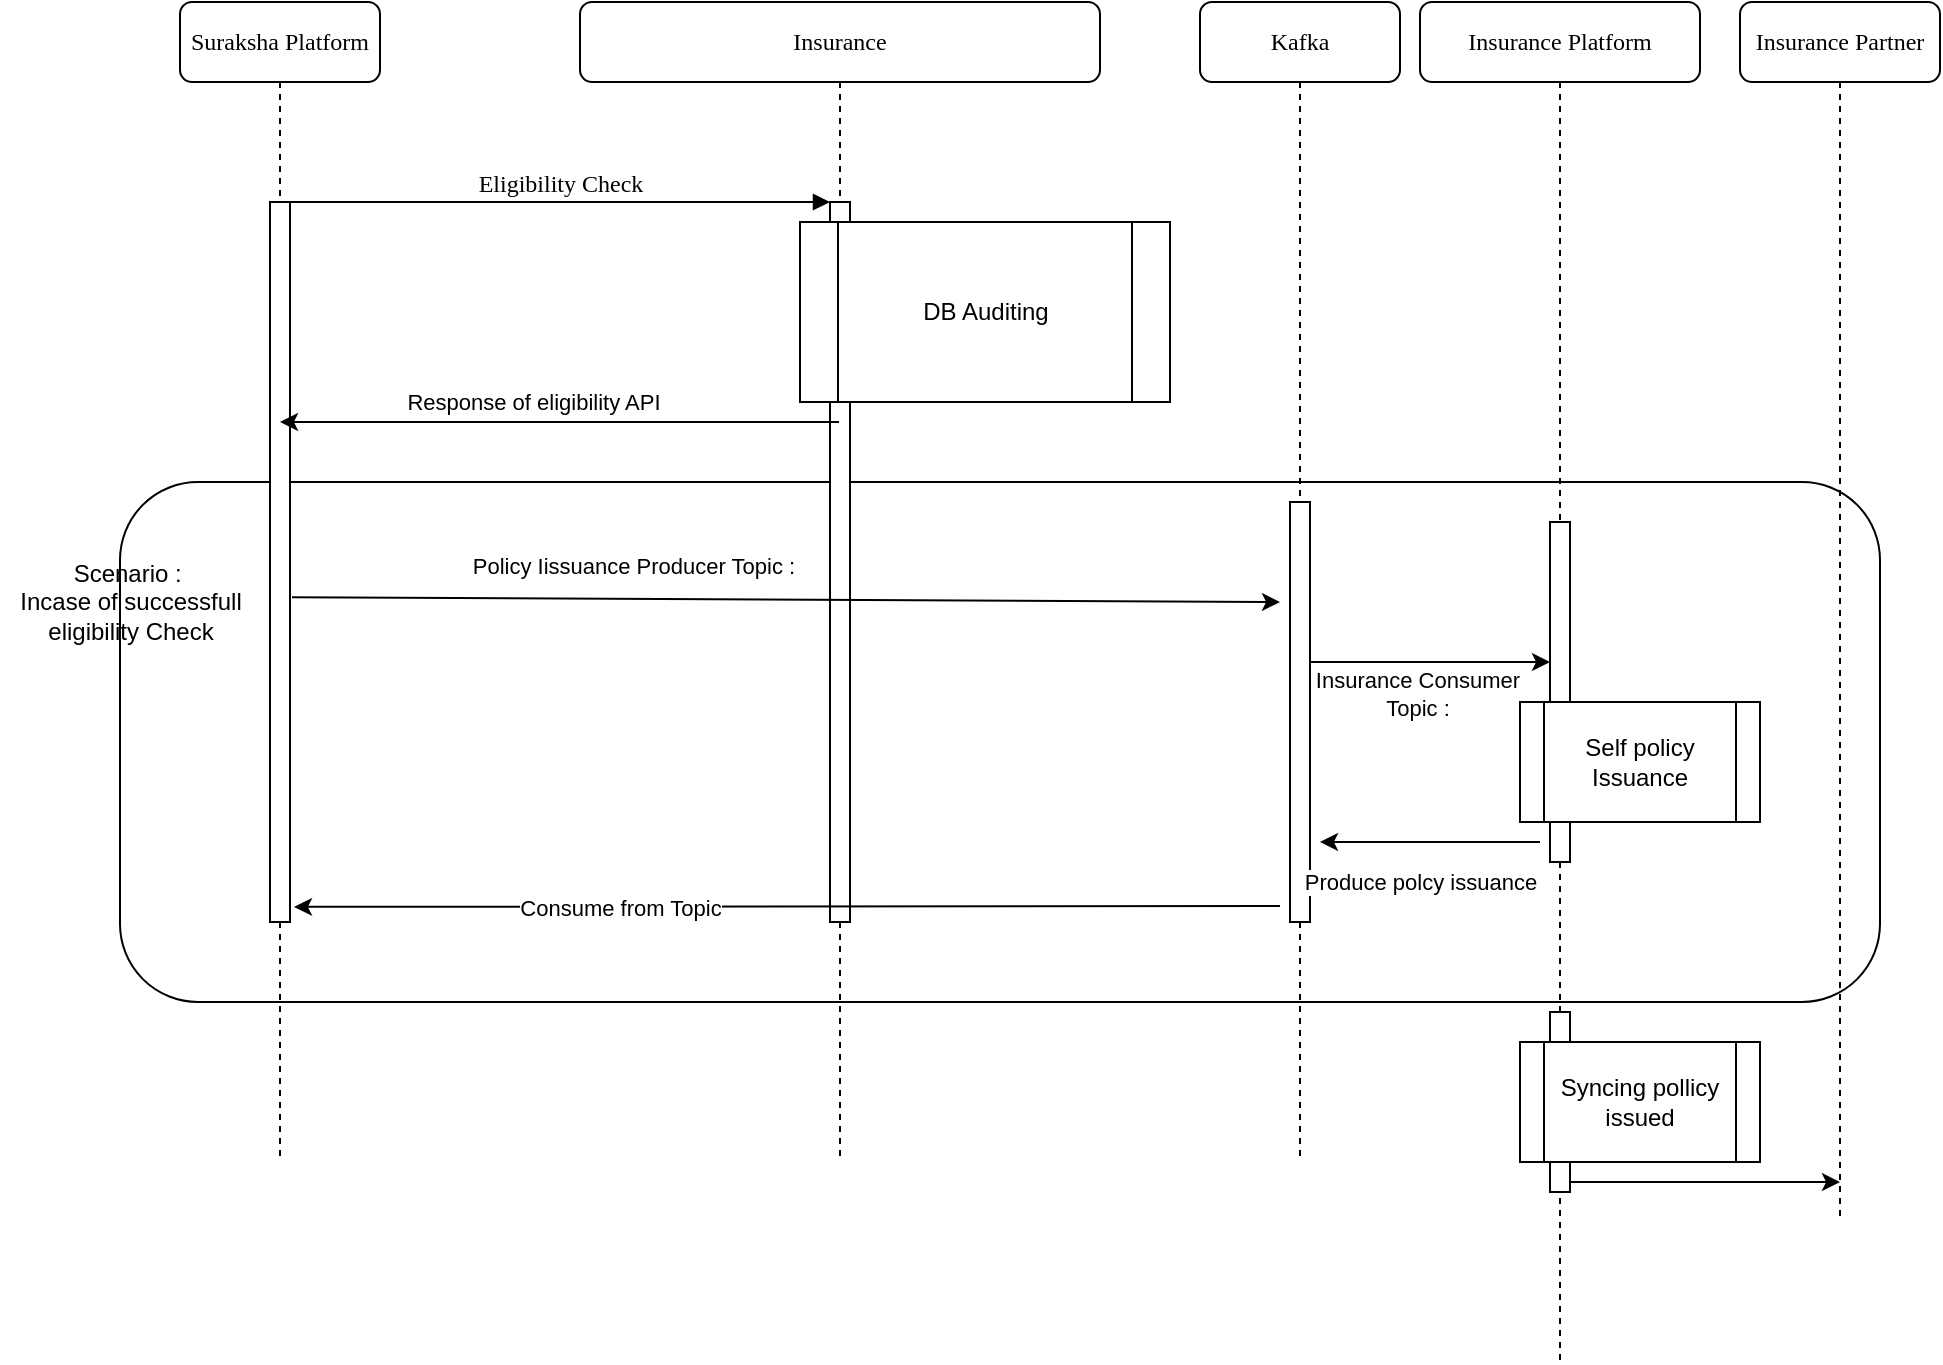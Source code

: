 <mxfile version="20.8.20" type="github">
  <diagram name="Page-1" id="13e1069c-82ec-6db2-03f1-153e76fe0fe0">
    <mxGraphModel dx="954" dy="648" grid="1" gridSize="10" guides="1" tooltips="1" connect="1" arrows="1" fold="1" page="1" pageScale="1" pageWidth="1100" pageHeight="850" background="none" math="0" shadow="0">
      <root>
        <mxCell id="0" />
        <mxCell id="1" parent="0" />
        <mxCell id="RP4racBo4VcpyrWZwj4r-14" value="" style="rounded=1;whiteSpace=wrap;html=1;" vertex="1" parent="1">
          <mxGeometry x="70" y="320" width="880" height="260" as="geometry" />
        </mxCell>
        <mxCell id="7baba1c4bc27f4b0-2" value="Insurance" style="shape=umlLifeline;perimeter=lifelinePerimeter;whiteSpace=wrap;html=1;container=1;collapsible=0;recursiveResize=0;outlineConnect=0;rounded=1;shadow=0;comic=0;labelBackgroundColor=none;strokeWidth=1;fontFamily=Verdana;fontSize=12;align=center;" parent="1" vertex="1">
          <mxGeometry x="300" y="80" width="260" height="580" as="geometry" />
        </mxCell>
        <mxCell id="7baba1c4bc27f4b0-10" value="" style="html=1;points=[];perimeter=orthogonalPerimeter;rounded=0;shadow=0;comic=0;labelBackgroundColor=none;strokeWidth=1;fontFamily=Verdana;fontSize=12;align=center;" parent="7baba1c4bc27f4b0-2" vertex="1">
          <mxGeometry x="125" y="100" width="10" height="360" as="geometry" />
        </mxCell>
        <mxCell id="RP4racBo4VcpyrWZwj4r-11" value="DB Auditing" style="shape=process;whiteSpace=wrap;html=1;backgroundOutline=1;" vertex="1" parent="7baba1c4bc27f4b0-2">
          <mxGeometry x="110" y="110" width="185" height="90" as="geometry" />
        </mxCell>
        <mxCell id="7baba1c4bc27f4b0-3" value="Kafka" style="shape=umlLifeline;perimeter=lifelinePerimeter;whiteSpace=wrap;html=1;container=1;collapsible=0;recursiveResize=0;outlineConnect=0;rounded=1;shadow=0;comic=0;labelBackgroundColor=none;strokeWidth=1;fontFamily=Verdana;fontSize=12;align=center;" parent="1" vertex="1">
          <mxGeometry x="610" y="80" width="100" height="580" as="geometry" />
        </mxCell>
        <mxCell id="7baba1c4bc27f4b0-13" value="" style="html=1;points=[];perimeter=orthogonalPerimeter;rounded=0;shadow=0;comic=0;labelBackgroundColor=none;strokeWidth=1;fontFamily=Verdana;fontSize=12;align=center;" parent="7baba1c4bc27f4b0-3" vertex="1">
          <mxGeometry x="45" y="250" width="10" height="210" as="geometry" />
        </mxCell>
        <mxCell id="7baba1c4bc27f4b0-4" value="Insurance Partner" style="shape=umlLifeline;perimeter=lifelinePerimeter;whiteSpace=wrap;html=1;container=1;collapsible=0;recursiveResize=0;outlineConnect=0;rounded=1;shadow=0;comic=0;labelBackgroundColor=none;strokeWidth=1;fontFamily=Verdana;fontSize=12;align=center;" parent="1" vertex="1">
          <mxGeometry x="880" y="80" width="100" height="610" as="geometry" />
        </mxCell>
        <mxCell id="7baba1c4bc27f4b0-8" value="Suraksha Platform" style="shape=umlLifeline;perimeter=lifelinePerimeter;whiteSpace=wrap;html=1;container=1;collapsible=0;recursiveResize=0;outlineConnect=0;rounded=1;shadow=0;comic=0;labelBackgroundColor=none;strokeWidth=1;fontFamily=Verdana;fontSize=12;align=center;" parent="1" vertex="1">
          <mxGeometry x="100" y="80" width="100" height="580" as="geometry" />
        </mxCell>
        <mxCell id="7baba1c4bc27f4b0-9" value="" style="html=1;points=[];perimeter=orthogonalPerimeter;rounded=0;shadow=0;comic=0;labelBackgroundColor=none;strokeWidth=1;fontFamily=Verdana;fontSize=12;align=center;" parent="7baba1c4bc27f4b0-8" vertex="1">
          <mxGeometry x="45" y="100" width="10" height="360" as="geometry" />
        </mxCell>
        <mxCell id="7baba1c4bc27f4b0-11" value="Eligibility Check" style="html=1;verticalAlign=bottom;endArrow=block;entryX=0;entryY=0;labelBackgroundColor=none;fontFamily=Verdana;fontSize=12;edgeStyle=elbowEdgeStyle;elbow=vertical;" parent="1" source="7baba1c4bc27f4b0-9" target="7baba1c4bc27f4b0-10" edge="1">
          <mxGeometry relative="1" as="geometry">
            <mxPoint x="220" y="190" as="sourcePoint" />
            <mxPoint as="offset" />
          </mxGeometry>
        </mxCell>
        <mxCell id="RP4racBo4VcpyrWZwj4r-1" value="" style="endArrow=classic;html=1;rounded=0;" edge="1" parent="1" source="7baba1c4bc27f4b0-2" target="7baba1c4bc27f4b0-8">
          <mxGeometry width="50" height="50" relative="1" as="geometry">
            <mxPoint x="420" y="330" as="sourcePoint" />
            <mxPoint x="470" y="280" as="targetPoint" />
            <Array as="points">
              <mxPoint x="330" y="290" />
              <mxPoint x="210" y="290" />
            </Array>
          </mxGeometry>
        </mxCell>
        <mxCell id="RP4racBo4VcpyrWZwj4r-2" value="Response of eligibility API&amp;nbsp;" style="edgeLabel;html=1;align=center;verticalAlign=middle;resizable=0;points=[];" vertex="1" connectable="0" parent="RP4racBo4VcpyrWZwj4r-1">
          <mxGeometry x="0.321" y="3" relative="1" as="geometry">
            <mxPoint x="33" y="-13" as="offset" />
          </mxGeometry>
        </mxCell>
        <mxCell id="RP4racBo4VcpyrWZwj4r-15" value="Scenario :&amp;nbsp;&lt;br&gt;Incase of successfull &lt;br&gt;eligibility Check" style="text;html=1;align=center;verticalAlign=middle;resizable=0;points=[];autosize=1;strokeColor=none;fillColor=none;" vertex="1" parent="1">
          <mxGeometry x="10" y="350" width="130" height="60" as="geometry" />
        </mxCell>
        <mxCell id="RP4racBo4VcpyrWZwj4r-16" value="" style="endArrow=classic;html=1;rounded=0;exitX=1.1;exitY=0.549;exitDx=0;exitDy=0;exitPerimeter=0;" edge="1" parent="1" source="7baba1c4bc27f4b0-9">
          <mxGeometry width="50" height="50" relative="1" as="geometry">
            <mxPoint x="420" y="340" as="sourcePoint" />
            <mxPoint x="650" y="380" as="targetPoint" />
          </mxGeometry>
        </mxCell>
        <mxCell id="RP4racBo4VcpyrWZwj4r-17" value="Policy Iissuance Producer Topic :&amp;nbsp;" style="edgeLabel;html=1;align=center;verticalAlign=middle;resizable=0;points=[];" vertex="1" connectable="0" parent="RP4racBo4VcpyrWZwj4r-16">
          <mxGeometry x="-0.3" y="4" relative="1" as="geometry">
            <mxPoint x="-1" y="-13" as="offset" />
          </mxGeometry>
        </mxCell>
        <mxCell id="RP4racBo4VcpyrWZwj4r-18" value="" style="endArrow=classic;html=1;rounded=0;" edge="1" parent="1" source="7baba1c4bc27f4b0-13" target="RP4racBo4VcpyrWZwj4r-21">
          <mxGeometry width="50" height="50" relative="1" as="geometry">
            <mxPoint x="670" y="400" as="sourcePoint" />
            <mxPoint x="480" y="400" as="targetPoint" />
            <Array as="points">
              <mxPoint x="720" y="410" />
              <mxPoint x="750" y="410" />
            </Array>
          </mxGeometry>
        </mxCell>
        <mxCell id="RP4racBo4VcpyrWZwj4r-19" value="Insurance Consumer&amp;nbsp;&lt;br&gt;Topic :&amp;nbsp;" style="edgeLabel;html=1;align=center;verticalAlign=middle;resizable=0;points=[];" vertex="1" connectable="0" parent="RP4racBo4VcpyrWZwj4r-18">
          <mxGeometry x="0.1" y="-2" relative="1" as="geometry">
            <mxPoint x="-11" y="14" as="offset" />
          </mxGeometry>
        </mxCell>
        <mxCell id="RP4racBo4VcpyrWZwj4r-20" value="Insurance Platform" style="shape=umlLifeline;perimeter=lifelinePerimeter;whiteSpace=wrap;html=1;container=1;collapsible=0;recursiveResize=0;outlineConnect=0;rounded=1;shadow=0;comic=0;labelBackgroundColor=none;strokeWidth=1;fontFamily=Verdana;fontSize=12;align=center;" vertex="1" parent="1">
          <mxGeometry x="720" y="80" width="140" height="680" as="geometry" />
        </mxCell>
        <mxCell id="RP4racBo4VcpyrWZwj4r-21" value="" style="html=1;points=[];perimeter=orthogonalPerimeter;rounded=0;shadow=0;comic=0;labelBackgroundColor=none;strokeWidth=1;fontFamily=Verdana;fontSize=12;align=center;" vertex="1" parent="RP4racBo4VcpyrWZwj4r-20">
          <mxGeometry x="65" y="260" width="10" height="170" as="geometry" />
        </mxCell>
        <mxCell id="RP4racBo4VcpyrWZwj4r-27" value="" style="html=1;points=[];perimeter=orthogonalPerimeter;rounded=0;shadow=0;comic=0;labelBackgroundColor=none;strokeWidth=1;fontFamily=Verdana;fontSize=12;align=center;" vertex="1" parent="RP4racBo4VcpyrWZwj4r-20">
          <mxGeometry x="65" y="505" width="10" height="90" as="geometry" />
        </mxCell>
        <mxCell id="RP4racBo4VcpyrWZwj4r-28" value="Syncing pollicy issued" style="shape=process;whiteSpace=wrap;html=1;backgroundOutline=1;" vertex="1" parent="RP4racBo4VcpyrWZwj4r-20">
          <mxGeometry x="50" y="520" width="120" height="60" as="geometry" />
        </mxCell>
        <mxCell id="RP4racBo4VcpyrWZwj4r-22" value="Self policy Issuance" style="shape=process;whiteSpace=wrap;html=1;backgroundOutline=1;" vertex="1" parent="1">
          <mxGeometry x="770" y="430" width="120" height="60" as="geometry" />
        </mxCell>
        <mxCell id="RP4racBo4VcpyrWZwj4r-23" value="" style="endArrow=classic;html=1;rounded=0;" edge="1" parent="1">
          <mxGeometry width="50" height="50" relative="1" as="geometry">
            <mxPoint x="780" y="500" as="sourcePoint" />
            <mxPoint x="670" y="500" as="targetPoint" />
          </mxGeometry>
        </mxCell>
        <mxCell id="RP4racBo4VcpyrWZwj4r-24" value="Produce polcy issuance" style="edgeLabel;html=1;align=center;verticalAlign=middle;resizable=0;points=[];" vertex="1" connectable="0" parent="RP4racBo4VcpyrWZwj4r-23">
          <mxGeometry x="0.291" relative="1" as="geometry">
            <mxPoint x="11" y="20" as="offset" />
          </mxGeometry>
        </mxCell>
        <mxCell id="RP4racBo4VcpyrWZwj4r-25" value="" style="endArrow=classic;html=1;rounded=0;entryX=1.2;entryY=0.979;entryDx=0;entryDy=0;entryPerimeter=0;" edge="1" parent="1" target="7baba1c4bc27f4b0-9">
          <mxGeometry width="50" height="50" relative="1" as="geometry">
            <mxPoint x="650" y="532" as="sourcePoint" />
            <mxPoint x="490" y="310" as="targetPoint" />
          </mxGeometry>
        </mxCell>
        <mxCell id="RP4racBo4VcpyrWZwj4r-26" value="Consume from Topic" style="edgeLabel;html=1;align=center;verticalAlign=middle;resizable=0;points=[];" vertex="1" connectable="0" parent="RP4racBo4VcpyrWZwj4r-25">
          <mxGeometry x="0.341" relative="1" as="geometry">
            <mxPoint as="offset" />
          </mxGeometry>
        </mxCell>
        <mxCell id="RP4racBo4VcpyrWZwj4r-30" value="" style="endArrow=classic;html=1;rounded=0;" edge="1" parent="1" source="RP4racBo4VcpyrWZwj4r-27">
          <mxGeometry width="50" height="50" relative="1" as="geometry">
            <mxPoint x="550" y="430" as="sourcePoint" />
            <mxPoint x="930" y="670" as="targetPoint" />
          </mxGeometry>
        </mxCell>
      </root>
    </mxGraphModel>
  </diagram>
</mxfile>
